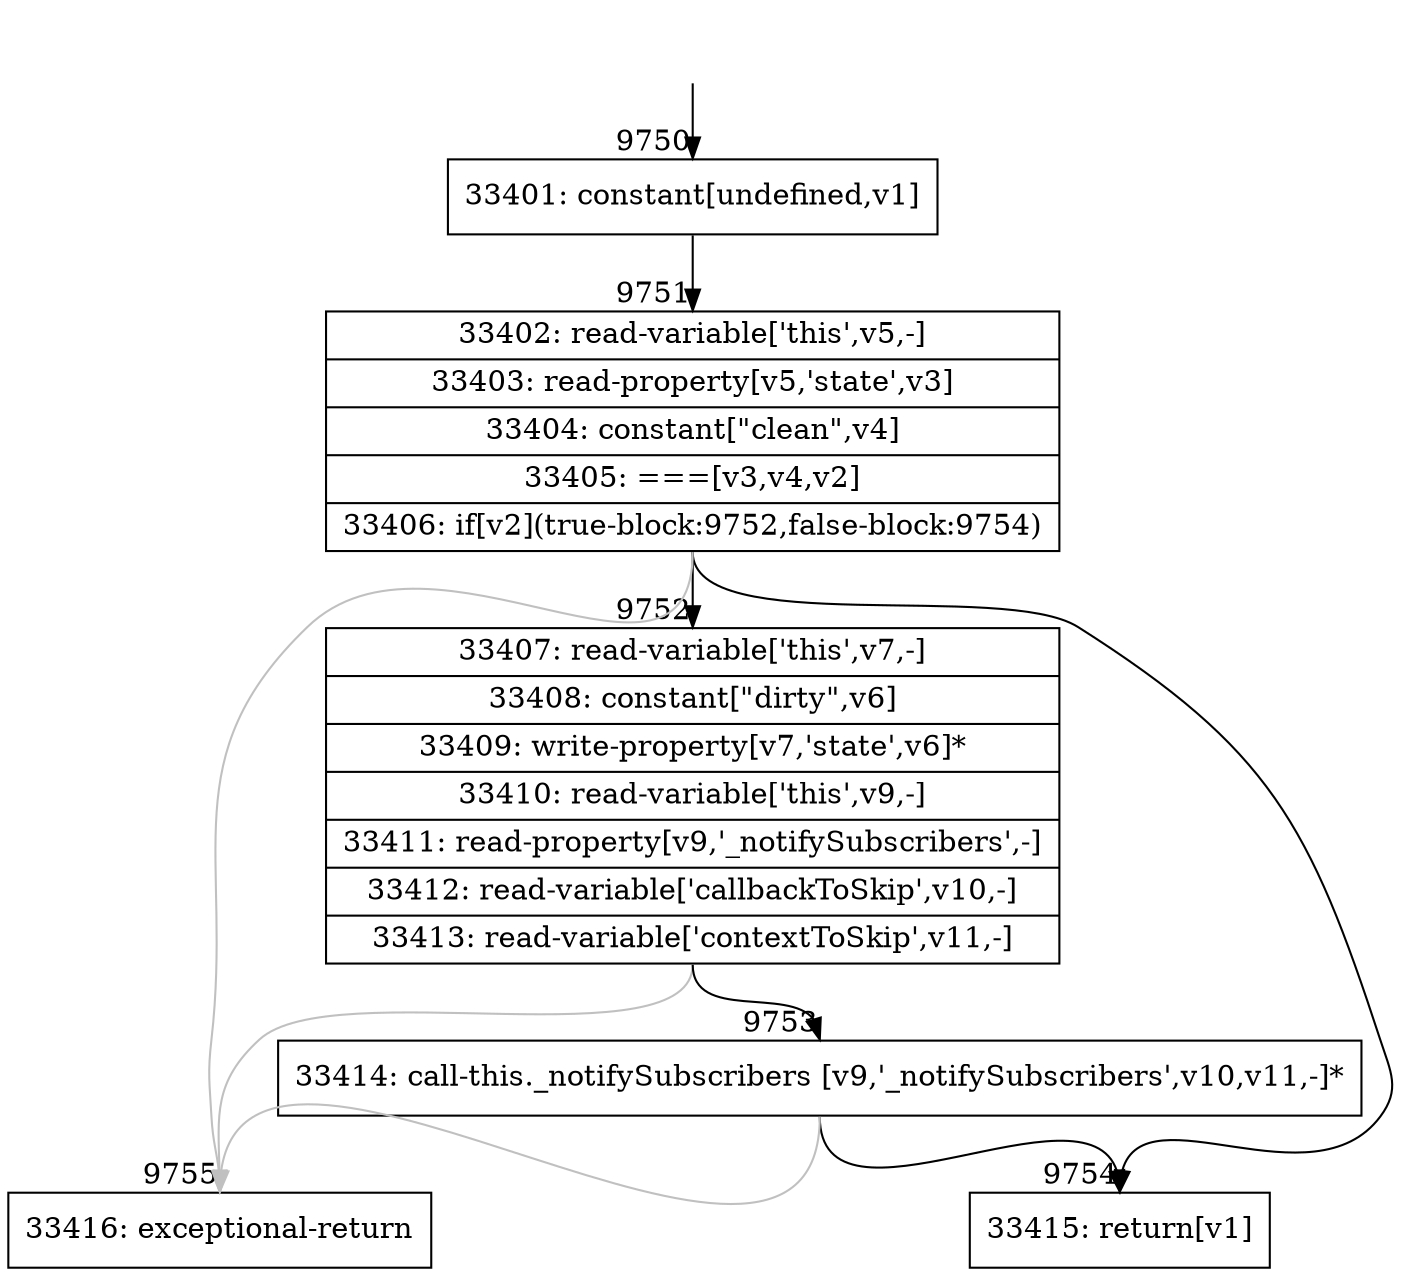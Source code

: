 digraph {
rankdir="TD"
BB_entry830[shape=none,label=""];
BB_entry830 -> BB9750 [tailport=s, headport=n, headlabel="    9750"]
BB9750 [shape=record label="{33401: constant[undefined,v1]}" ] 
BB9750 -> BB9751 [tailport=s, headport=n, headlabel="      9751"]
BB9751 [shape=record label="{33402: read-variable['this',v5,-]|33403: read-property[v5,'state',v3]|33404: constant[\"clean\",v4]|33405: ===[v3,v4,v2]|33406: if[v2](true-block:9752,false-block:9754)}" ] 
BB9751 -> BB9752 [tailport=s, headport=n, headlabel="      9752"]
BB9751 -> BB9754 [tailport=s, headport=n, headlabel="      9754"]
BB9751 -> BB9755 [tailport=s, headport=n, color=gray, headlabel="      9755"]
BB9752 [shape=record label="{33407: read-variable['this',v7,-]|33408: constant[\"dirty\",v6]|33409: write-property[v7,'state',v6]*|33410: read-variable['this',v9,-]|33411: read-property[v9,'_notifySubscribers',-]|33412: read-variable['callbackToSkip',v10,-]|33413: read-variable['contextToSkip',v11,-]}" ] 
BB9752 -> BB9753 [tailport=s, headport=n, headlabel="      9753"]
BB9752 -> BB9755 [tailport=s, headport=n, color=gray]
BB9753 [shape=record label="{33414: call-this._notifySubscribers [v9,'_notifySubscribers',v10,v11,-]*}" ] 
BB9753 -> BB9754 [tailport=s, headport=n]
BB9753 -> BB9755 [tailport=s, headport=n, color=gray]
BB9754 [shape=record label="{33415: return[v1]}" ] 
BB9755 [shape=record label="{33416: exceptional-return}" ] 
//#$~ 17487
}
